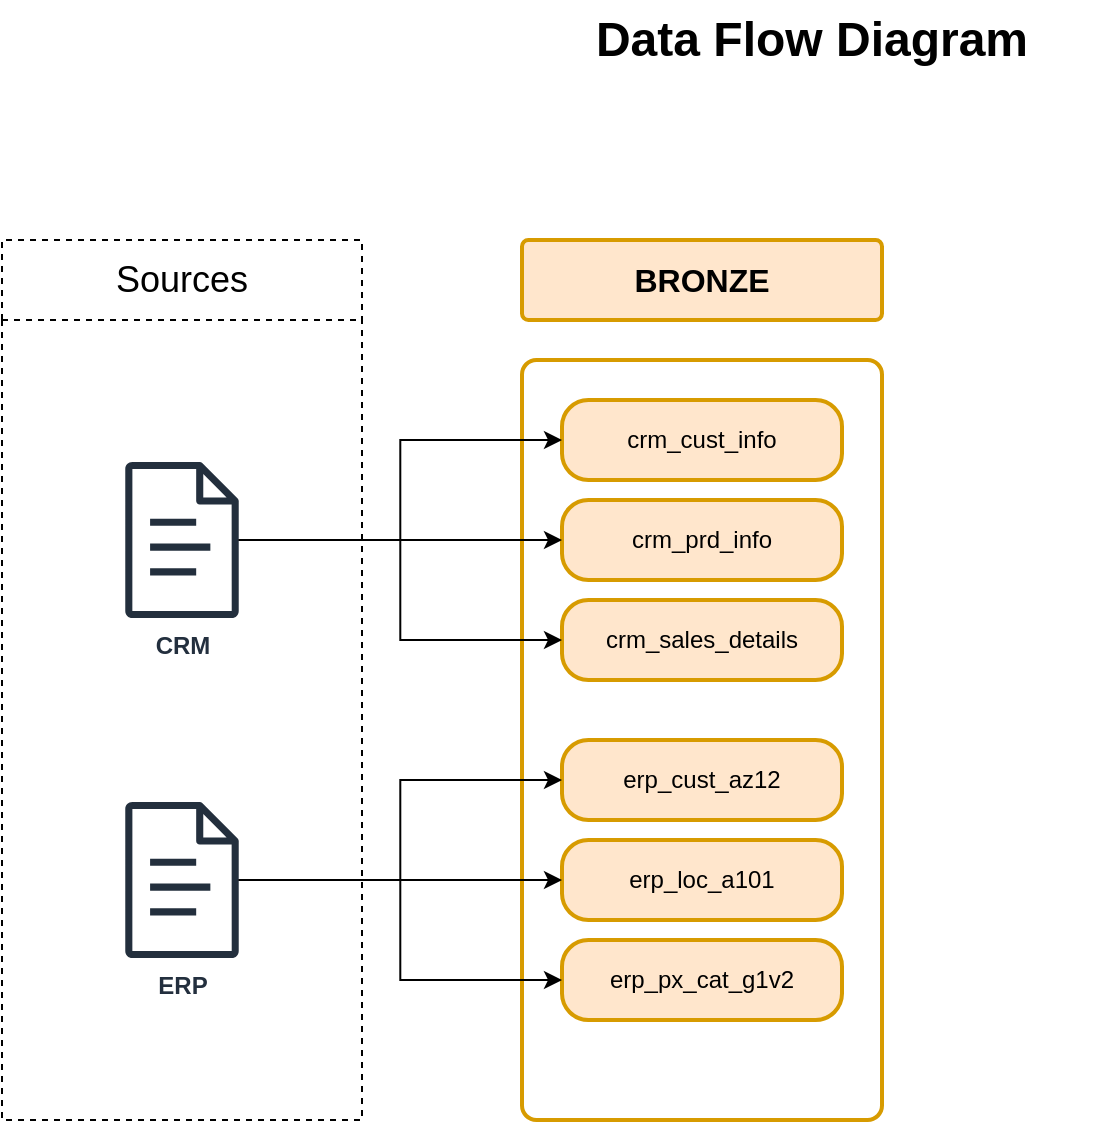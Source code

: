 <mxfile version="28.0.3">
  <diagram name="Page-1" id="j9LHTjVvC8cvnr3t2Hr-">
    <mxGraphModel dx="1826" dy="787" grid="1" gridSize="10" guides="1" tooltips="1" connect="1" arrows="1" fold="1" page="0" pageScale="1" pageWidth="850" pageHeight="1100" math="0" shadow="0">
      <root>
        <mxCell id="0" />
        <mxCell id="1" parent="0" />
        <mxCell id="Qr_JL-rTWK1h9YEE-_Me-2" value="Sources" style="swimlane;whiteSpace=wrap;html=1;fontSize=18;startSize=40;dashed=1;strokeWidth=1;fontStyle=0;swimlaneFillColor=none;fillColor=none;" vertex="1" parent="1">
          <mxGeometry x="-40" y="200" width="180" height="440" as="geometry" />
        </mxCell>
        <mxCell id="Qr_JL-rTWK1h9YEE-_Me-3" value="&lt;b&gt;ERP&lt;/b&gt;" style="sketch=0;outlineConnect=0;fontColor=#232F3E;gradientColor=none;fillColor=#232F3D;strokeColor=none;dashed=0;verticalLabelPosition=bottom;verticalAlign=top;align=center;html=1;fontSize=12;fontStyle=0;aspect=fixed;pointerEvents=1;shape=mxgraph.aws4.document;" vertex="1" parent="Qr_JL-rTWK1h9YEE-_Me-2">
          <mxGeometry x="61.5" y="281" width="57" height="78" as="geometry" />
        </mxCell>
        <mxCell id="Qr_JL-rTWK1h9YEE-_Me-4" value="&lt;b&gt;CRM&lt;/b&gt;" style="sketch=0;outlineConnect=0;fontColor=#232F3E;gradientColor=none;fillColor=#232F3D;strokeColor=none;dashed=0;verticalLabelPosition=bottom;verticalAlign=top;align=center;html=1;fontSize=12;fontStyle=0;aspect=fixed;pointerEvents=1;shape=mxgraph.aws4.document;" vertex="1" parent="Qr_JL-rTWK1h9YEE-_Me-2">
          <mxGeometry x="61.5" y="111" width="57" height="78" as="geometry" />
        </mxCell>
        <mxCell id="Qr_JL-rTWK1h9YEE-_Me-5" value="" style="rounded=1;whiteSpace=wrap;html=1;arcSize=4;fillColor=none;strokeColor=#d79b00;strokeWidth=2;" vertex="1" parent="1">
          <mxGeometry x="220" y="260" width="180" height="380" as="geometry" />
        </mxCell>
        <mxCell id="Qr_JL-rTWK1h9YEE-_Me-6" value="&lt;b&gt;BRONZE&lt;/b&gt;" style="rounded=1;whiteSpace=wrap;html=1;arcSize=8;fillColor=#ffe6cc;strokeColor=#d79b00;strokeWidth=2;fontSize=16;" vertex="1" parent="1">
          <mxGeometry x="220" y="200" width="180" height="40" as="geometry" />
        </mxCell>
        <mxCell id="Qr_JL-rTWK1h9YEE-_Me-8" value="crm_cust_info" style="rounded=1;whiteSpace=wrap;html=1;arcSize=33;fillColor=#ffe6cc;strokeColor=#d79b00;strokeWidth=2;" vertex="1" parent="1">
          <mxGeometry x="240" y="280" width="140" height="40" as="geometry" />
        </mxCell>
        <mxCell id="Qr_JL-rTWK1h9YEE-_Me-9" value="crm_prd_info" style="rounded=1;whiteSpace=wrap;html=1;arcSize=33;fillColor=#ffe6cc;strokeColor=#d79b00;strokeWidth=2;" vertex="1" parent="1">
          <mxGeometry x="240" y="330" width="140" height="40" as="geometry" />
        </mxCell>
        <mxCell id="Qr_JL-rTWK1h9YEE-_Me-10" value="crm_sales_details" style="rounded=1;whiteSpace=wrap;html=1;arcSize=33;fillColor=#ffe6cc;strokeColor=#d79b00;strokeWidth=2;" vertex="1" parent="1">
          <mxGeometry x="240" y="380" width="140" height="40" as="geometry" />
        </mxCell>
        <mxCell id="Qr_JL-rTWK1h9YEE-_Me-11" value="erp_cust_az12" style="rounded=1;whiteSpace=wrap;html=1;arcSize=33;fillColor=#ffe6cc;strokeColor=#d79b00;strokeWidth=2;" vertex="1" parent="1">
          <mxGeometry x="240" y="450" width="140" height="40" as="geometry" />
        </mxCell>
        <mxCell id="Qr_JL-rTWK1h9YEE-_Me-12" value="erp_loc_a101" style="rounded=1;whiteSpace=wrap;html=1;arcSize=33;fillColor=#ffe6cc;strokeColor=#d79b00;strokeWidth=2;" vertex="1" parent="1">
          <mxGeometry x="240" y="500" width="140" height="40" as="geometry" />
        </mxCell>
        <mxCell id="Qr_JL-rTWK1h9YEE-_Me-13" value="erp_px_cat_g1v2" style="rounded=1;whiteSpace=wrap;html=1;arcSize=33;fillColor=#ffe6cc;strokeColor=#d79b00;strokeWidth=2;" vertex="1" parent="1">
          <mxGeometry x="240" y="550" width="140" height="40" as="geometry" />
        </mxCell>
        <mxCell id="Qr_JL-rTWK1h9YEE-_Me-14" style="edgeStyle=orthogonalEdgeStyle;rounded=0;orthogonalLoop=1;jettySize=auto;html=1;" edge="1" parent="1" source="Qr_JL-rTWK1h9YEE-_Me-4" target="Qr_JL-rTWK1h9YEE-_Me-8">
          <mxGeometry relative="1" as="geometry" />
        </mxCell>
        <mxCell id="Qr_JL-rTWK1h9YEE-_Me-15" style="edgeStyle=orthogonalEdgeStyle;rounded=0;orthogonalLoop=1;jettySize=auto;html=1;" edge="1" parent="1" source="Qr_JL-rTWK1h9YEE-_Me-4" target="Qr_JL-rTWK1h9YEE-_Me-9">
          <mxGeometry relative="1" as="geometry" />
        </mxCell>
        <mxCell id="Qr_JL-rTWK1h9YEE-_Me-16" style="edgeStyle=orthogonalEdgeStyle;rounded=0;orthogonalLoop=1;jettySize=auto;html=1;" edge="1" parent="1" source="Qr_JL-rTWK1h9YEE-_Me-4" target="Qr_JL-rTWK1h9YEE-_Me-10">
          <mxGeometry relative="1" as="geometry" />
        </mxCell>
        <mxCell id="Qr_JL-rTWK1h9YEE-_Me-17" style="edgeStyle=orthogonalEdgeStyle;rounded=0;orthogonalLoop=1;jettySize=auto;html=1;" edge="1" parent="1" source="Qr_JL-rTWK1h9YEE-_Me-3" target="Qr_JL-rTWK1h9YEE-_Me-11">
          <mxGeometry relative="1" as="geometry" />
        </mxCell>
        <mxCell id="Qr_JL-rTWK1h9YEE-_Me-18" style="edgeStyle=orthogonalEdgeStyle;rounded=0;orthogonalLoop=1;jettySize=auto;html=1;" edge="1" parent="1" source="Qr_JL-rTWK1h9YEE-_Me-3" target="Qr_JL-rTWK1h9YEE-_Me-12">
          <mxGeometry relative="1" as="geometry" />
        </mxCell>
        <mxCell id="Qr_JL-rTWK1h9YEE-_Me-20" style="edgeStyle=orthogonalEdgeStyle;rounded=0;orthogonalLoop=1;jettySize=auto;html=1;" edge="1" parent="1" source="Qr_JL-rTWK1h9YEE-_Me-3" target="Qr_JL-rTWK1h9YEE-_Me-13">
          <mxGeometry relative="1" as="geometry" />
        </mxCell>
        <mxCell id="Qr_JL-rTWK1h9YEE-_Me-29" value="&lt;b&gt;Data Flow Diagram&lt;/b&gt;" style="text;html=1;align=center;verticalAlign=middle;whiteSpace=wrap;rounded=0;fontSize=24;" vertex="1" parent="1">
          <mxGeometry x="220" y="80" width="290" height="40" as="geometry" />
        </mxCell>
      </root>
    </mxGraphModel>
  </diagram>
</mxfile>
